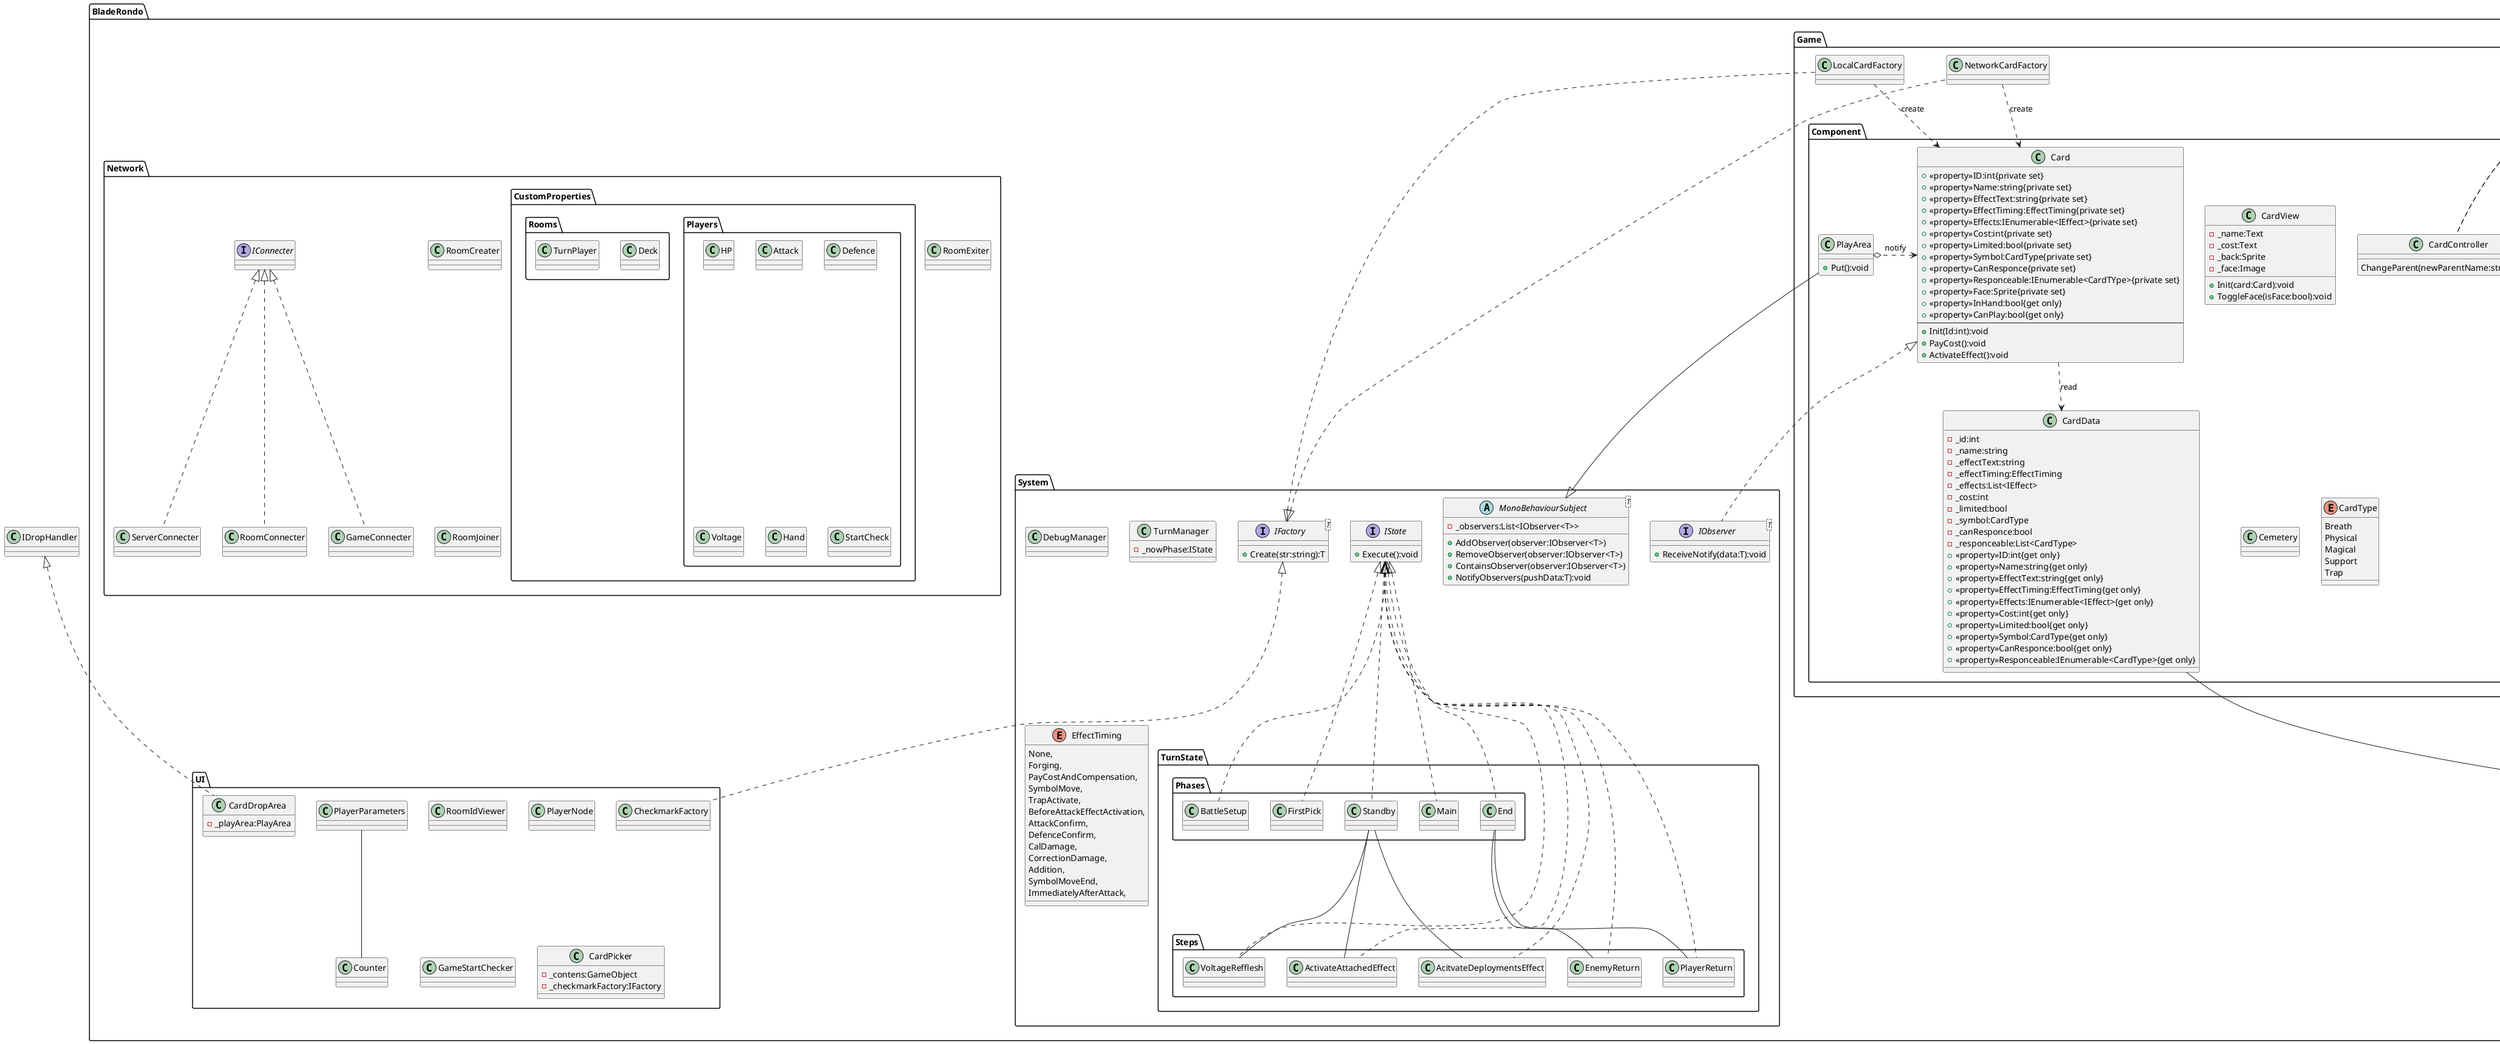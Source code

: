 @startuml
package BladeRondo
{
    package Game
    {
        package Component
        {
            ' package CardState
            ' {
                '     class None
                '     class Use
                '     class SetResponce
                '     class Attack
                '     class ActivateEffect
                '
            ' }
            package Effect
            {
                interface IEffect
                {
                    +CanActivate():bool
                    +Activate():void
                }
            }
            class Card
            {
                +<<property>>ID:int{private set}
                +<<property>>Name:string{private set}
                +<<property>>EffectText:string{private set}
                +<<property>>EffectTiming:EffectTiming{private set}
                +<<property>>Effects:IEnumerable<IEffect>{private set}
                +<<property>>Cost:int{private set}
                +<<property>>Limited:bool{private set}
                +<<property>>Symbol:CardType{private set}
                +<<property>>CanResponce{private set}
                +<<property>>Responceable:IEnumerable<CardTYpe>{private set}
                +<<property>>Face:Sprite{private set}
                +<<property>>InHand:bool{get only}
                +<<property>>CanPlay:bool{get only}
                --
                +Init(Id:int):void
                +PayCost():void
                +ActivateEffect():void
            }
            class CardData
            {
                -_id:int
                -_name:string
                -_effectText:string
                -_effectTiming:EffectTiming
                -_effects:List<IEffect>
                -_cost:int
                -_limited:bool
                -_symbol:CardType
                -_canResponce:bool
                -_responceable:List<CardType>
                +<<property>>ID:int{get only}
                +<<property>>Name:string{get only}
                +<<property>>EffectText:string{get only}
                +<<property>>EffectTiming:EffectTiming{get only}
                +<<property>>Effects:IEnumerable<IEffect>{get only}
                +<<property>>Cost:int{get only}
                +<<property>>Limited:bool{get only}
                +<<property>>Symbol:CardType{get only}
                +<<property>>CanResponce:bool{get only}
                +<<property>>Responceable:IEnumerable<CardType>{get only}
            }
            class CardView
            {
                -_name:Text
                -_cost:Text
                -_back:Sprite
                -_face:Image
                +Init(card:Card):void
                +ToggleFace(isFace:bool):void
            }
            ' class CardState
            ' {
                '     +<<property>>StatusType:CardStateType
                '     +<<property>>Status:IState
                '
            ' }
            class CardController
            {
                ChangeParent(newParentName:string):void
            }
            class CardAnimation
            class Cemetery
            class PlayArea
            {
                +Put():void
            }
            ' enum CardStateType
            ' {
                '     None,
                '     Use,
                '     SetResponce,
                '     Attack,
                '     ActivateEffect,
                '
            ' }
            enum CardType
            {
                Breath
                Physical
                Magical
                Support
                Trap
            }
        }
        class NetworkCardFactory
        class LocalCardFactory
    }
    package Network
    {
        package CustomProperties
        {
            package Players
            {
                class HP
                class "Attack "
                class Defence
                class Voltage
                class Hand
                class StartCheck
            }
            package Rooms
            {
                class Deck
                class TurnPlayer
            }
        }
        interface IConnecter
        class ServerConnecter
        class RoomConnecter
        class GameConnecter
        class RoomCreater
        class RoomExiter
        class RoomJoiner
    }
    package System
    {
        package TurnState
        {
            package Phases
            {
                class BattleSetup
                class FirstPick
                class Standby
                class Main
                class End
            }
            package Steps
            {
                class VoltageRefflesh
                class ActivateAttachedEffect
                class AcitvateDeploymentsEffect
                class EnemyReturn
                class PlayerReturn
            }
        }
        interface IFactory<T>
        {
            +Create(str:string):T
        }
        interface IState
        {
            +Execute():void
        }
        interface IObserver<T>
        {
            +ReceiveNotify(data:T):void
        }
        abstract class MonoBehaviourSubject<T>
        {
            -_observers:List<IObserver<T>>
            +AddObserver(observer:IObserver<T>)
            +RemoveObserver(observer:IObserver<T>)
            +ContainsObserver(observer:IObserver<T>)
            +NotifyObservers(pushData:T):void
        }
        class DebugManager
        class TurnManager
        {
            -_nowPhase:IState
        }
        enum EffectTiming
        {
            None,
            Forging,
            PayCostAndCompensation,
            SymbolMove,
            TrapActivate,
            BeforeAttackEffectActivation,
            AttackConfirm,
            DefenceConfirm,
            CalDamage,
            CorrectionDamage,
            Addition,
            SymbolMoveEnd,
            ImmediatelyAfterAttack,
        }
    }
    package UI
    {
        class CardDropArea
        {
            -_playArea:PlayArea
        }
        class RoomIdViewer
        class PlayerNode
        class GameStartChecker
        class Counter
        class PlayerParameters
        class CardPicker
        {
            -_contens:GameObject
            -_checkmarkFactory:IFactory
        }
        class CheckmarkFactory
    }
}

' IState <|.left. None
' IState <|.left. Use
' IState <|.left. Attack
' IState <|.left. ActivateEffect
' IState <|.left. SetResponce

IState <|.down. BattleSetup
IState <|.down. FirstPick
IState <|.down. Standby
IState <|.down. Main
IState <|.down. End

IState <|.down. VoltageRefflesh
IState <|.down. ActivateAttachedEffect
IState <|.down. AcitvateDeploymentsEffect
IState <|.down. EnemyReturn
IState <|.down. PlayerReturn

Standby -- VoltageRefflesh
Standby -- ActivateAttachedEffect
Standby -- AcitvateDeploymentsEffect

End -- EnemyReturn
End -- PlayerReturn

IFactory <|.. CheckmarkFactory

IFactory <|.down. NetworkCardFactory
IFactory <|.down. LocalCardFactory

NetworkCardFactory .down.> Card : create
LocalCardFactory .down.> Card : create
Card ..> CardData : read
Card <|.. IObserver

PlayArea --|> MonoBehaviourSubject
PlayArea o.left.> Card : notify

ScriptableObject <|-up- CardData
IBeginDragHandler <|.down. CardController
IDragHandler <|.down. CardController
IEndDrafHandler <|.down. CardController
IDropHandler <|.down. CardDropArea

IConnecter <|.. ServerConnecter
IConnecter <|.. RoomConnecter
IConnecter <|.. GameConnecter

PlayerParameters -- Counter


@enduml